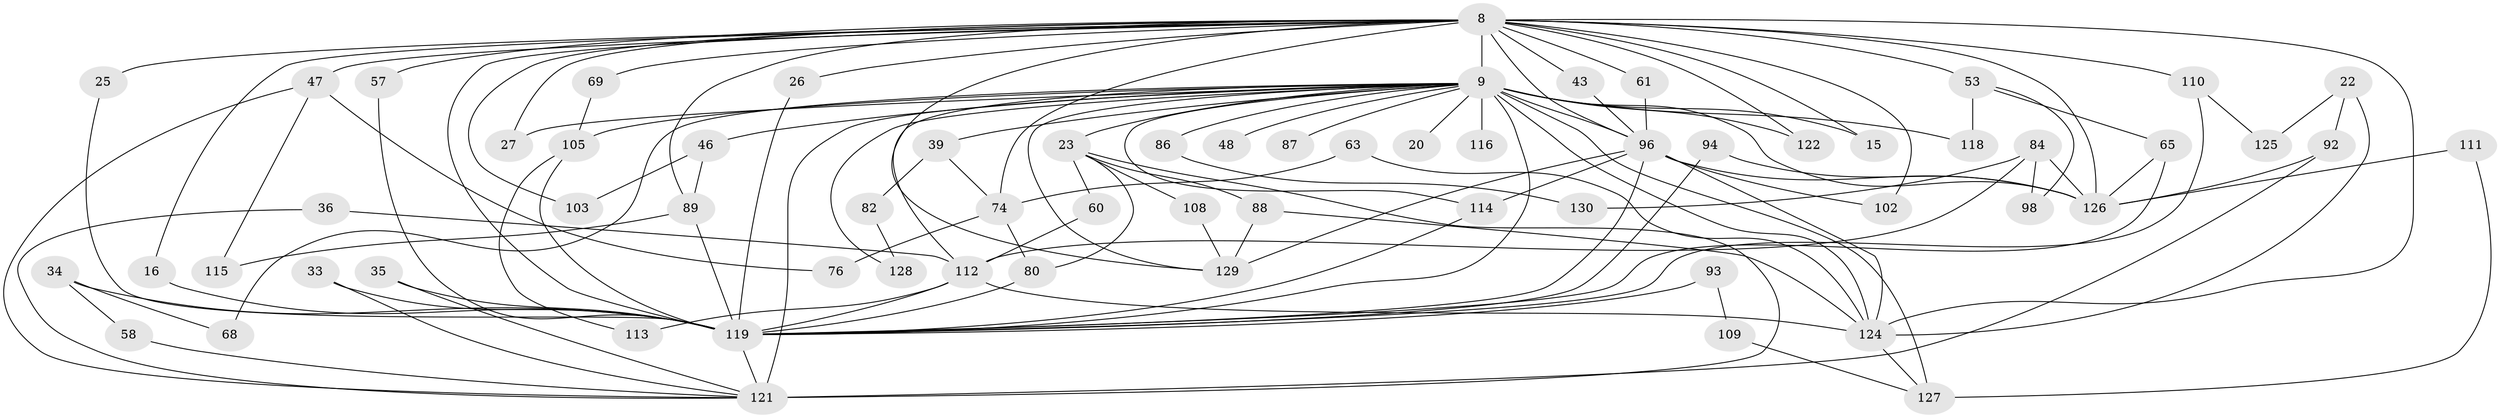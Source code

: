 // original degree distribution, {20: 0.007692307692307693, 14: 0.007692307692307693, 24: 0.023076923076923078, 23: 0.007692307692307693, 21: 0.007692307692307693, 25: 0.007692307692307693, 28: 0.007692307692307693, 15: 0.007692307692307693, 6: 0.03076923076923077, 4: 0.1, 10: 0.007692307692307693, 2: 0.49230769230769234, 5: 0.046153846153846156, 7: 0.023076923076923078, 3: 0.2230769230769231}
// Generated by graph-tools (version 1.1) at 2025/46/03/09/25 04:46:04]
// undirected, 65 vertices, 126 edges
graph export_dot {
graph [start="1"]
  node [color=gray90,style=filled];
  8 [super="+4"];
  9 [super="+7+6"];
  15;
  16;
  20;
  22;
  23;
  25;
  26;
  27;
  33;
  34 [super="+17"];
  35;
  36;
  39;
  43;
  46;
  47 [super="+38+29"];
  48;
  53;
  57;
  58;
  60;
  61;
  63;
  65 [super="+37"];
  68 [super="+12"];
  69;
  74 [super="+59"];
  76;
  80 [super="+28"];
  82;
  84;
  86;
  87;
  88 [super="+77"];
  89 [super="+44"];
  92 [super="+55"];
  93;
  94;
  96 [super="+10"];
  98;
  102;
  103;
  105 [super="+45+75"];
  108;
  109;
  110 [super="+56"];
  111;
  112 [super="+13+78+97"];
  113;
  114 [super="+91"];
  115;
  116;
  118;
  119 [super="+64+71+106"];
  121 [super="+32+117"];
  122 [super="+101"];
  124 [super="+52+18"];
  125;
  126 [super="+99+100+123"];
  127 [super="+11+95"];
  128 [super="+79+72+67"];
  129 [super="+107"];
  130;
  8 -- 9 [weight=8];
  8 -- 15;
  8 -- 16;
  8 -- 26;
  8 -- 47 [weight=4];
  8 -- 53 [weight=2];
  8 -- 57;
  8 -- 61;
  8 -- 69;
  8 -- 103;
  8 -- 110 [weight=2];
  8 -- 122 [weight=2];
  8 -- 25;
  8 -- 27;
  8 -- 102;
  8 -- 43;
  8 -- 96 [weight=4];
  8 -- 124;
  8 -- 129;
  8 -- 74;
  8 -- 119 [weight=6];
  8 -- 126 [weight=6];
  8 -- 89;
  9 -- 20 [weight=2];
  9 -- 46 [weight=2];
  9 -- 48 [weight=2];
  9 -- 87 [weight=2];
  9 -- 96 [weight=9];
  9 -- 86 [weight=2];
  9 -- 27;
  9 -- 68 [weight=2];
  9 -- 128 [weight=5];
  9 -- 15;
  9 -- 23 [weight=2];
  9 -- 39 [weight=2];
  9 -- 105 [weight=4];
  9 -- 112 [weight=4];
  9 -- 116 [weight=2];
  9 -- 118;
  9 -- 119 [weight=15];
  9 -- 121 [weight=5];
  9 -- 122;
  9 -- 127 [weight=5];
  9 -- 124;
  9 -- 129;
  9 -- 114;
  9 -- 126 [weight=5];
  16 -- 119;
  22 -- 92;
  22 -- 125;
  22 -- 124 [weight=2];
  23 -- 60;
  23 -- 88;
  23 -- 108;
  23 -- 80;
  23 -- 121;
  25 -- 119;
  26 -- 119;
  33 -- 121;
  33 -- 119;
  34 -- 119 [weight=2];
  34 -- 58;
  34 -- 68 [weight=2];
  35 -- 121;
  35 -- 119;
  36 -- 121;
  36 -- 112;
  39 -- 82;
  39 -- 74;
  43 -- 96;
  46 -- 89;
  46 -- 103;
  47 -- 115;
  47 -- 76;
  47 -- 121;
  53 -- 65;
  53 -- 98;
  53 -- 118;
  57 -- 119;
  58 -- 121;
  60 -- 112;
  61 -- 96;
  63 -- 74;
  63 -- 124 [weight=2];
  65 -- 119;
  65 -- 126;
  69 -- 105;
  74 -- 80;
  74 -- 76;
  80 -- 119;
  82 -- 128;
  84 -- 98;
  84 -- 130;
  84 -- 112;
  84 -- 126;
  86 -- 130;
  88 -- 129;
  88 -- 124;
  89 -- 115;
  89 -- 119;
  92 -- 121;
  92 -- 126;
  93 -- 109;
  93 -- 119 [weight=2];
  94 -- 119;
  94 -- 126;
  96 -- 129 [weight=2];
  96 -- 102;
  96 -- 114 [weight=2];
  96 -- 126;
  96 -- 124;
  96 -- 119 [weight=5];
  105 -- 113;
  105 -- 119;
  108 -- 129;
  109 -- 127;
  110 -- 125;
  110 -- 119;
  111 -- 127;
  111 -- 126;
  112 -- 113;
  112 -- 124;
  112 -- 119;
  114 -- 119;
  119 -- 121 [weight=2];
  124 -- 127;
}
